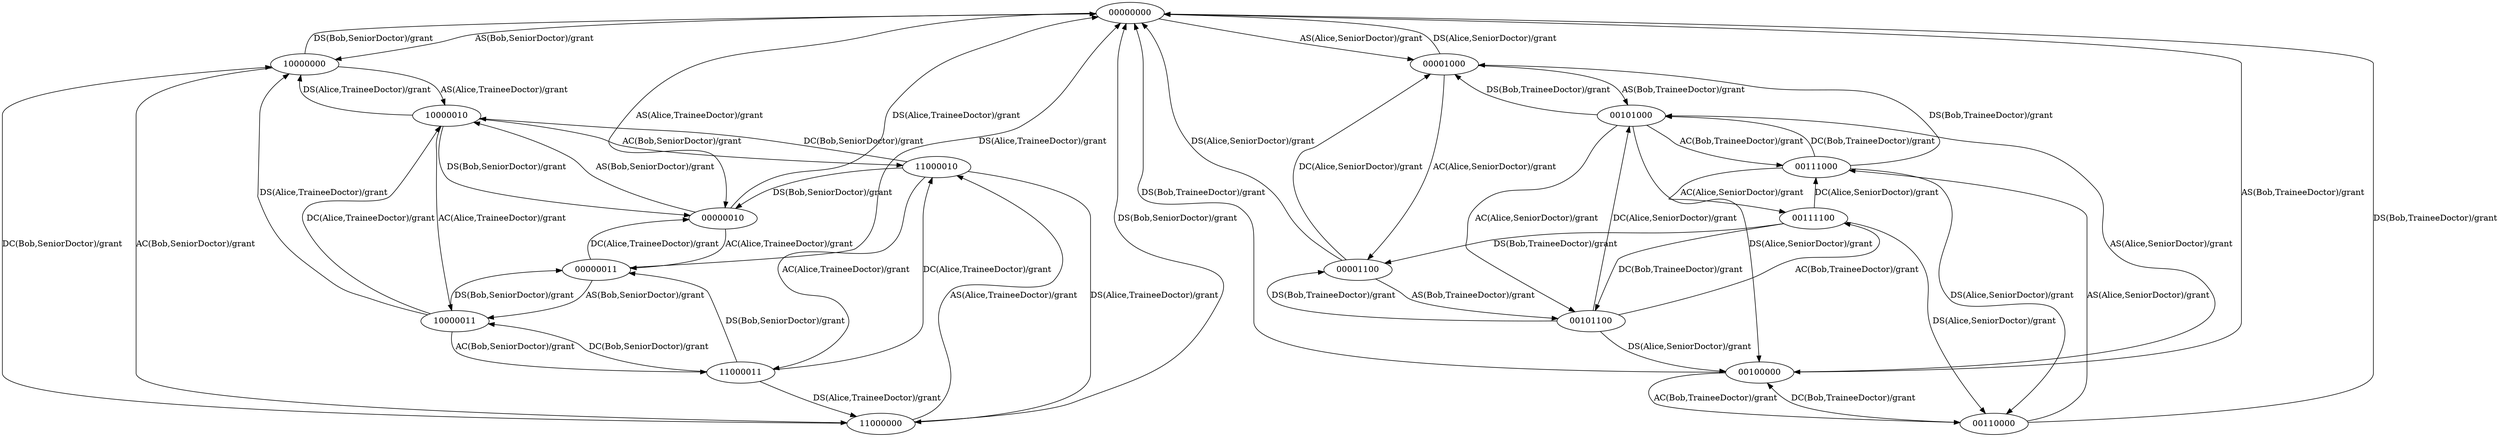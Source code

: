 digraph rbac2Fsm {
  00000000 -> 10000000 [ label ="AS(Bob,SeniorDoctor)/grant"];
  00000000 -> 00001000 [ label ="AS(Alice,SeniorDoctor)/grant"];
  00000000 -> 00100000 [ label ="AS(Bob,TraineeDoctor)/grant"];
  00000000 -> 00000010 [ label ="AS(Alice,TraineeDoctor)/grant"];
  10000000 -> 00000000 [ label ="DS(Bob,SeniorDoctor)/grant"];
  10000000 -> 11000000 [ label ="AC(Bob,SeniorDoctor)/grant"];
  00000010 -> 10000010 [ label ="AS(Bob,SeniorDoctor)/grant"];
  00001000 -> 00000000 [ label ="DS(Alice,SeniorDoctor)/grant"];
  00001000 -> 00001100 [ label ="AC(Alice,SeniorDoctor)/grant"];
  00001000 -> 00101000 [ label ="AS(Bob,TraineeDoctor)/grant"];
  10000000 -> 10000010 [ label ="AS(Alice,TraineeDoctor)/grant"];
  00000010 -> 00000000 [ label ="DS(Alice,TraineeDoctor)/grant"];
  00000010 -> 00000011 [ label ="AC(Alice,TraineeDoctor)/grant"];
  00100000 -> 00101000 [ label ="AS(Alice,SeniorDoctor)/grant"];
  00100000 -> 00000000 [ label ="DS(Bob,TraineeDoctor)/grant"];
  00100000 -> 00110000 [ label ="AC(Bob,TraineeDoctor)/grant"];
  11000000 -> 00000000 [ label ="DS(Bob,SeniorDoctor)/grant"];
  00101000 -> 00100000 [ label ="DS(Alice,SeniorDoctor)/grant"];
  00000011 -> 10000011 [ label ="AS(Bob,SeniorDoctor)/grant"];
  00101000 -> 00101100 [ label ="AC(Alice,SeniorDoctor)/grant"];
  00110000 -> 00111000 [ label ="AS(Alice,SeniorDoctor)/grant"];
  11000000 -> 10000000 [ label ="DC(Bob,SeniorDoctor)/grant"];
  00101000 -> 00001000 [ label ="DS(Bob,TraineeDoctor)/grant"];
  00101000 -> 00111000 [ label ="AC(Bob,TraineeDoctor)/grant"];
  00110000 -> 00000000 [ label ="DS(Bob,TraineeDoctor)/grant"];
  00001100 -> 00000000 [ label ="DS(Alice,SeniorDoctor)/grant"];
  00001100 -> 00001000 [ label ="DC(Alice,SeniorDoctor)/grant"];
  10000010 -> 00000010 [ label ="DS(Bob,SeniorDoctor)/grant"];
  10000010 -> 11000010 [ label ="AC(Bob,SeniorDoctor)/grant"];
  00110000 -> 00100000 [ label ="DC(Bob,TraineeDoctor)/grant"];
  00001100 -> 00101100 [ label ="AS(Bob,TraineeDoctor)/grant"];
  00000011 -> 00000000 [ label ="DS(Alice,TraineeDoctor)/grant"];
  11000000 -> 11000010 [ label ="AS(Alice,TraineeDoctor)/grant"];
  00000011 -> 00000010 [ label ="DC(Alice,TraineeDoctor)/grant"];
  10000010 -> 10000000 [ label ="DS(Alice,TraineeDoctor)/grant"];
  10000010 -> 10000011 [ label ="AC(Alice,TraineeDoctor)/grant"];
  10000011 -> 00000011 [ label ="DS(Bob,SeniorDoctor)/grant"];
  11000010 -> 00000010 [ label ="DS(Bob,SeniorDoctor)/grant"];
  00111000 -> 00110000 [ label ="DS(Alice,SeniorDoctor)/grant"];
  11000010 -> 10000010 [ label ="DC(Bob,SeniorDoctor)/grant"];
  00111000 -> 00111100 [ label ="AC(Alice,SeniorDoctor)/grant"];
  10000011 -> 11000011 [ label ="AC(Bob,SeniorDoctor)/grant"];
  00101100 -> 00100000 [ label ="DS(Alice,SeniorDoctor)/grant"];
  00111000 -> 00001000 [ label ="DS(Bob,TraineeDoctor)/grant"];
  00101100 -> 00101000 [ label ="DC(Alice,SeniorDoctor)/grant"];
  00111000 -> 00101000 [ label ="DC(Bob,TraineeDoctor)/grant"];
  10000011 -> 10000000 [ label ="DS(Alice,TraineeDoctor)/grant"];
  00101100 -> 00001100 [ label ="DS(Bob,TraineeDoctor)/grant"];
  00101100 -> 00111100 [ label ="AC(Bob,TraineeDoctor)/grant"];
  10000011 -> 10000010 [ label ="DC(Alice,TraineeDoctor)/grant"];
  11000010 -> 11000000 [ label ="DS(Alice,TraineeDoctor)/grant"];
  11000010 -> 11000011 [ label ="AC(Alice,TraineeDoctor)/grant"];
  00111100 -> 00110000 [ label ="DS(Alice,SeniorDoctor)/grant"];
  11000011 -> 00000011 [ label ="DS(Bob,SeniorDoctor)/grant"];
  00111100 -> 00111000 [ label ="DC(Alice,SeniorDoctor)/grant"];
  11000011 -> 10000011 [ label ="DC(Bob,SeniorDoctor)/grant"];
  00111100 -> 00001100 [ label ="DS(Bob,TraineeDoctor)/grant"];
  00111100 -> 00101100 [ label ="DC(Bob,TraineeDoctor)/grant"];
  11000011 -> 11000000 [ label ="DS(Alice,TraineeDoctor)/grant"];
  11000011 -> 11000010 [ label ="DC(Alice,TraineeDoctor)/grant"];
}
